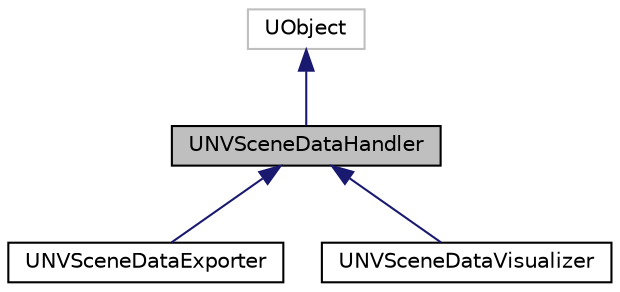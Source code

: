digraph "UNVSceneDataHandler"
{
  edge [fontname="Helvetica",fontsize="10",labelfontname="Helvetica",labelfontsize="10"];
  node [fontname="Helvetica",fontsize="10",shape=record];
  Node1 [label="UNVSceneDataHandler",height=0.2,width=0.4,color="black", fillcolor="grey75", style="filled", fontcolor="black"];
  Node2 -> Node1 [dir="back",color="midnightblue",fontsize="10",style="solid",fontname="Helvetica"];
  Node2 [label="UObject",height=0.2,width=0.4,color="grey75", fillcolor="white", style="filled"];
  Node1 -> Node3 [dir="back",color="midnightblue",fontsize="10",style="solid",fontname="Helvetica"];
  Node3 [label="UNVSceneDataExporter",height=0.2,width=0.4,color="black", fillcolor="white", style="filled",URL="$class_u_n_v_scene_data_exporter.html",tooltip="NVSceneDataExporter - export all the captured data (image buffer and object annotation info) to files..."];
  Node1 -> Node4 [dir="back",color="midnightblue",fontsize="10",style="solid",fontname="Helvetica"];
  Node4 [label="UNVSceneDataVisualizer",height=0.2,width=0.4,color="black", fillcolor="white", style="filled",URL="$class_u_n_v_scene_data_visualizer.html",tooltip="NVSceneDataVisualizer - visualize all the captured data (image buffer and object annotation info) usi..."];
}
